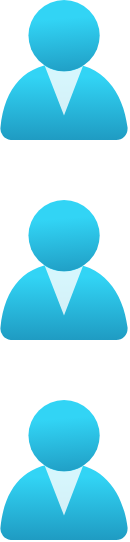 <mxfile version="17.4.5" type="github">
  <diagram id="ZGTF28jpZTgaZzWINxTA" name="Page-1">
    <mxGraphModel dx="1550" dy="834" grid="1" gridSize="10" guides="1" tooltips="1" connect="1" arrows="1" fold="1" page="1" pageScale="1" pageWidth="827" pageHeight="1169" math="0" shadow="0">
      <root>
        <mxCell id="0" />
        <mxCell id="1" parent="0" />
        <mxCell id="4H0AxzdFxth0Z1vacrah-1" value="" style="aspect=fixed;html=1;points=[];align=center;image;fontSize=12;image=img/lib/azure2/identity/Users.svg;" vertex="1" parent="1">
          <mxGeometry x="180" y="210" width="64" height="70" as="geometry" />
        </mxCell>
        <mxCell id="4H0AxzdFxth0Z1vacrah-2" value="" style="aspect=fixed;html=1;points=[];align=center;image;fontSize=12;image=img/lib/azure2/identity/Users.svg;" vertex="1" parent="1">
          <mxGeometry x="180" y="310" width="64" height="70" as="geometry" />
        </mxCell>
        <mxCell id="4H0AxzdFxth0Z1vacrah-3" value="" style="aspect=fixed;html=1;points=[];align=center;image;fontSize=12;image=img/lib/azure2/identity/Users.svg;" vertex="1" parent="1">
          <mxGeometry x="180" y="410" width="64" height="70" as="geometry" />
        </mxCell>
      </root>
    </mxGraphModel>
  </diagram>
</mxfile>
